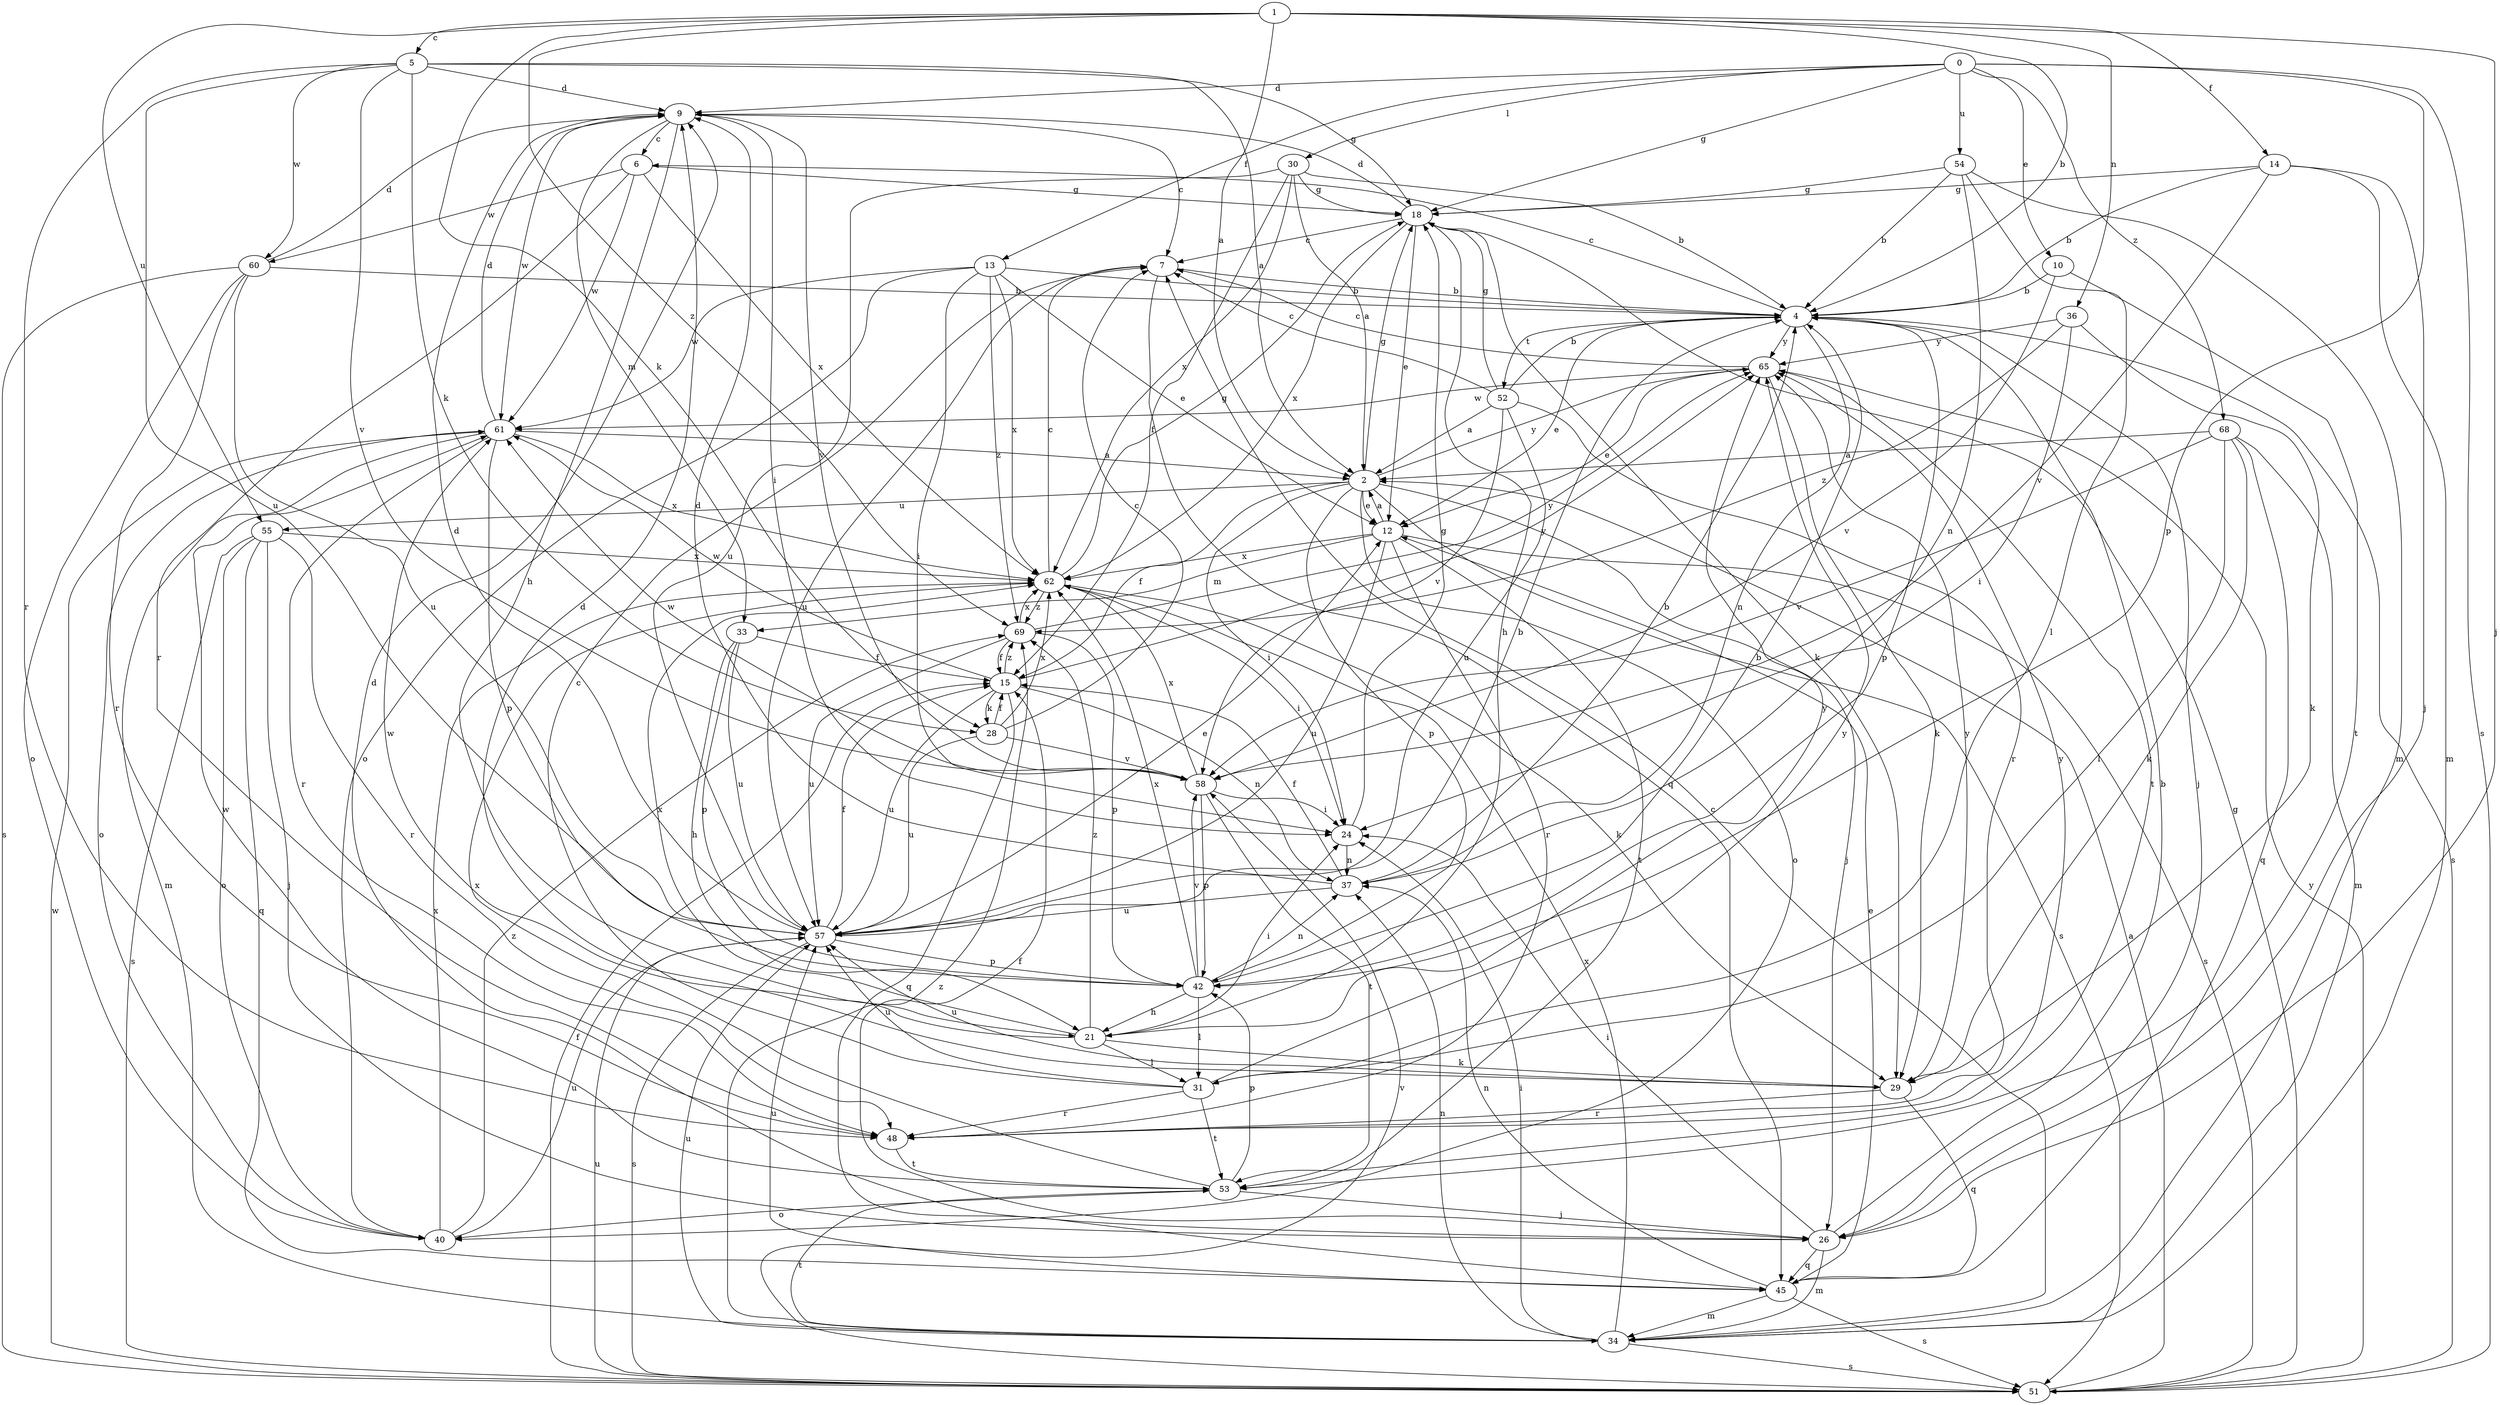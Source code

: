 strict digraph  {
0;
1;
2;
4;
5;
6;
7;
9;
10;
12;
13;
14;
15;
18;
21;
24;
26;
28;
29;
30;
31;
33;
34;
36;
37;
40;
42;
45;
48;
51;
52;
53;
54;
55;
57;
58;
60;
61;
62;
65;
68;
69;
0 -> 9  [label=d];
0 -> 10  [label=e];
0 -> 13  [label=f];
0 -> 18  [label=g];
0 -> 30  [label=l];
0 -> 42  [label=p];
0 -> 51  [label=s];
0 -> 54  [label=u];
0 -> 68  [label=z];
1 -> 2  [label=a];
1 -> 4  [label=b];
1 -> 5  [label=c];
1 -> 14  [label=f];
1 -> 26  [label=j];
1 -> 28  [label=k];
1 -> 36  [label=n];
1 -> 55  [label=u];
1 -> 69  [label=z];
2 -> 12  [label=e];
2 -> 15  [label=f];
2 -> 18  [label=g];
2 -> 24  [label=i];
2 -> 26  [label=j];
2 -> 40  [label=o];
2 -> 42  [label=p];
2 -> 51  [label=s];
2 -> 55  [label=u];
2 -> 65  [label=y];
4 -> 6  [label=c];
4 -> 12  [label=e];
4 -> 26  [label=j];
4 -> 37  [label=n];
4 -> 42  [label=p];
4 -> 51  [label=s];
4 -> 52  [label=t];
4 -> 65  [label=y];
5 -> 2  [label=a];
5 -> 9  [label=d];
5 -> 18  [label=g];
5 -> 28  [label=k];
5 -> 48  [label=r];
5 -> 57  [label=u];
5 -> 58  [label=v];
5 -> 60  [label=w];
6 -> 18  [label=g];
6 -> 48  [label=r];
6 -> 60  [label=w];
6 -> 61  [label=w];
6 -> 62  [label=x];
7 -> 4  [label=b];
7 -> 45  [label=q];
7 -> 57  [label=u];
9 -> 6  [label=c];
9 -> 7  [label=c];
9 -> 21  [label=h];
9 -> 24  [label=i];
9 -> 33  [label=m];
9 -> 58  [label=v];
9 -> 61  [label=w];
10 -> 4  [label=b];
10 -> 53  [label=t];
10 -> 58  [label=v];
12 -> 2  [label=a];
12 -> 33  [label=m];
12 -> 48  [label=r];
12 -> 51  [label=s];
12 -> 53  [label=t];
12 -> 57  [label=u];
12 -> 62  [label=x];
13 -> 4  [label=b];
13 -> 12  [label=e];
13 -> 24  [label=i];
13 -> 40  [label=o];
13 -> 61  [label=w];
13 -> 62  [label=x];
13 -> 69  [label=z];
14 -> 4  [label=b];
14 -> 18  [label=g];
14 -> 26  [label=j];
14 -> 34  [label=m];
14 -> 58  [label=v];
15 -> 28  [label=k];
15 -> 37  [label=n];
15 -> 45  [label=q];
15 -> 57  [label=u];
15 -> 61  [label=w];
15 -> 65  [label=y];
15 -> 69  [label=z];
18 -> 7  [label=c];
18 -> 9  [label=d];
18 -> 12  [label=e];
18 -> 21  [label=h];
18 -> 29  [label=k];
18 -> 62  [label=x];
21 -> 24  [label=i];
21 -> 29  [label=k];
21 -> 31  [label=l];
21 -> 61  [label=w];
21 -> 62  [label=x];
21 -> 65  [label=y];
21 -> 69  [label=z];
24 -> 18  [label=g];
24 -> 37  [label=n];
26 -> 4  [label=b];
26 -> 9  [label=d];
26 -> 15  [label=f];
26 -> 24  [label=i];
26 -> 34  [label=m];
26 -> 45  [label=q];
28 -> 7  [label=c];
28 -> 15  [label=f];
28 -> 57  [label=u];
28 -> 58  [label=v];
28 -> 62  [label=x];
29 -> 9  [label=d];
29 -> 45  [label=q];
29 -> 48  [label=r];
29 -> 57  [label=u];
29 -> 65  [label=y];
30 -> 2  [label=a];
30 -> 4  [label=b];
30 -> 15  [label=f];
30 -> 18  [label=g];
30 -> 57  [label=u];
30 -> 62  [label=x];
31 -> 7  [label=c];
31 -> 48  [label=r];
31 -> 53  [label=t];
31 -> 57  [label=u];
31 -> 65  [label=y];
33 -> 15  [label=f];
33 -> 21  [label=h];
33 -> 42  [label=p];
33 -> 57  [label=u];
34 -> 7  [label=c];
34 -> 24  [label=i];
34 -> 37  [label=n];
34 -> 51  [label=s];
34 -> 53  [label=t];
34 -> 57  [label=u];
34 -> 62  [label=x];
34 -> 69  [label=z];
36 -> 24  [label=i];
36 -> 29  [label=k];
36 -> 65  [label=y];
36 -> 69  [label=z];
37 -> 4  [label=b];
37 -> 9  [label=d];
37 -> 15  [label=f];
37 -> 57  [label=u];
40 -> 57  [label=u];
40 -> 62  [label=x];
40 -> 69  [label=z];
42 -> 4  [label=b];
42 -> 21  [label=h];
42 -> 31  [label=l];
42 -> 37  [label=n];
42 -> 58  [label=v];
42 -> 62  [label=x];
45 -> 12  [label=e];
45 -> 34  [label=m];
45 -> 37  [label=n];
45 -> 51  [label=s];
45 -> 57  [label=u];
48 -> 53  [label=t];
48 -> 65  [label=y];
51 -> 2  [label=a];
51 -> 15  [label=f];
51 -> 18  [label=g];
51 -> 57  [label=u];
51 -> 58  [label=v];
51 -> 61  [label=w];
51 -> 65  [label=y];
52 -> 2  [label=a];
52 -> 4  [label=b];
52 -> 7  [label=c];
52 -> 18  [label=g];
52 -> 48  [label=r];
52 -> 57  [label=u];
52 -> 58  [label=v];
53 -> 26  [label=j];
53 -> 40  [label=o];
53 -> 42  [label=p];
53 -> 61  [label=w];
53 -> 62  [label=x];
54 -> 4  [label=b];
54 -> 18  [label=g];
54 -> 31  [label=l];
54 -> 34  [label=m];
54 -> 37  [label=n];
55 -> 26  [label=j];
55 -> 40  [label=o];
55 -> 45  [label=q];
55 -> 48  [label=r];
55 -> 51  [label=s];
55 -> 62  [label=x];
57 -> 4  [label=b];
57 -> 9  [label=d];
57 -> 12  [label=e];
57 -> 15  [label=f];
57 -> 42  [label=p];
57 -> 51  [label=s];
58 -> 24  [label=i];
58 -> 42  [label=p];
58 -> 53  [label=t];
58 -> 61  [label=w];
58 -> 62  [label=x];
60 -> 4  [label=b];
60 -> 9  [label=d];
60 -> 40  [label=o];
60 -> 48  [label=r];
60 -> 51  [label=s];
60 -> 57  [label=u];
61 -> 2  [label=a];
61 -> 9  [label=d];
61 -> 34  [label=m];
61 -> 40  [label=o];
61 -> 42  [label=p];
61 -> 48  [label=r];
61 -> 62  [label=x];
62 -> 7  [label=c];
62 -> 18  [label=g];
62 -> 24  [label=i];
62 -> 29  [label=k];
62 -> 69  [label=z];
65 -> 7  [label=c];
65 -> 12  [label=e];
65 -> 29  [label=k];
65 -> 53  [label=t];
65 -> 61  [label=w];
68 -> 2  [label=a];
68 -> 29  [label=k];
68 -> 31  [label=l];
68 -> 34  [label=m];
68 -> 45  [label=q];
68 -> 58  [label=v];
69 -> 15  [label=f];
69 -> 42  [label=p];
69 -> 57  [label=u];
69 -> 62  [label=x];
69 -> 65  [label=y];
}
